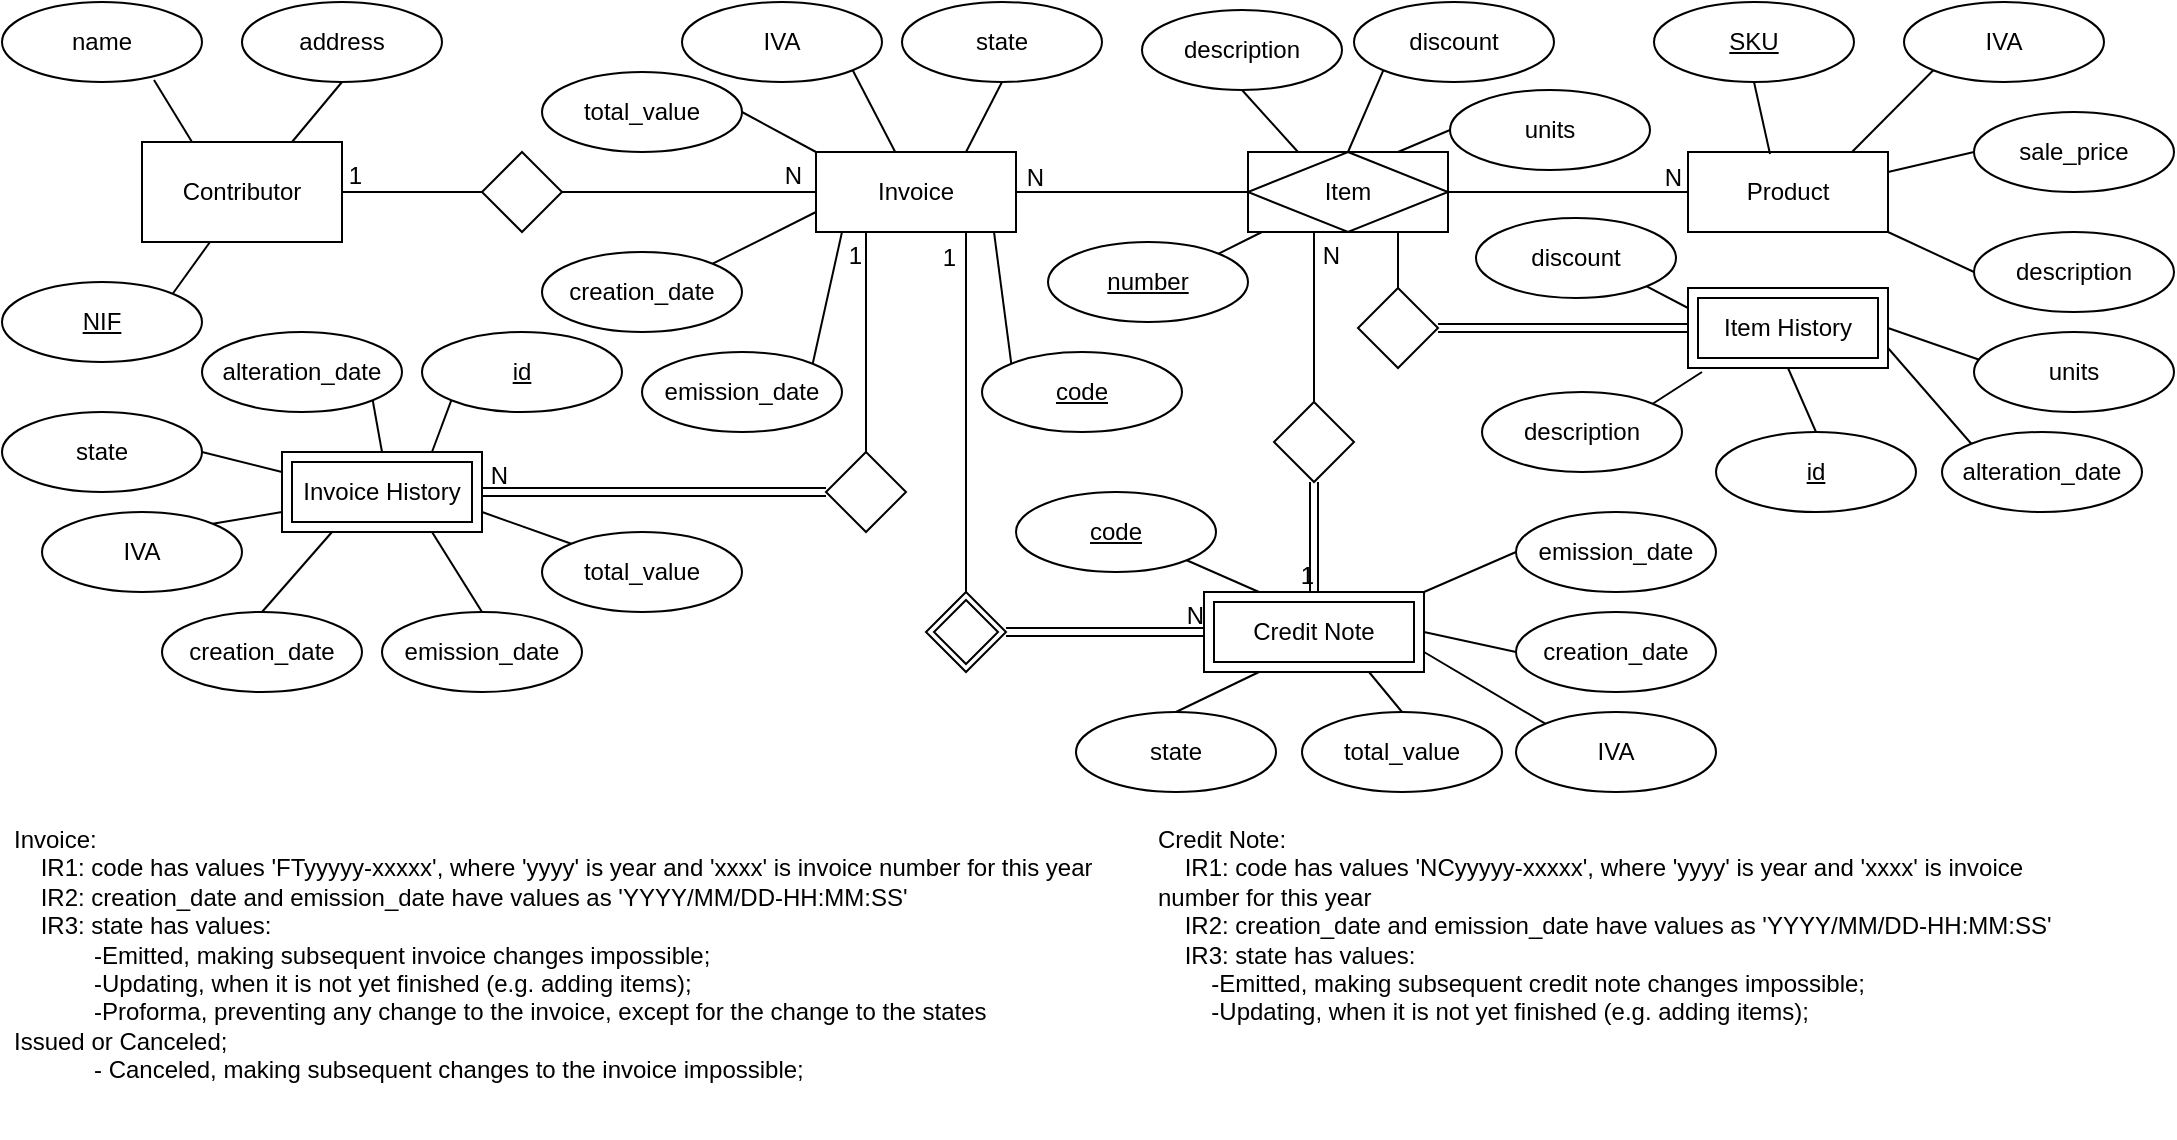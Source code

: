 <mxfile version="13.9.9" type="device"><diagram id="_QefGMFby_ssauYC7a9J" name="Page-1"><mxGraphModel dx="2266" dy="762" grid="1" gridSize="10" guides="1" tooltips="1" connect="1" arrows="1" fold="1" page="1" pageScale="1" pageWidth="850" pageHeight="1100" math="0" shadow="0"><root><mxCell id="0"/><mxCell id="1" parent="0"/><mxCell id="U_TX1g7S77VeadPZJB8o-40" value="Credit Note" style="shape=ext;margin=3;double=1;whiteSpace=wrap;html=1;align=center;rounded=0;shadow=0;glass=0;sketch=0;strokeColor=#000000;gradientColor=none;" parent="1" vertex="1"><mxGeometry x="-79" y="350" width="110" height="40" as="geometry"/></mxCell><mxCell id="U_TX1g7S77VeadPZJB8o-41" value="Item" style="shape=associativeEntity;whiteSpace=wrap;html=1;align=center;rounded=0;shadow=0;glass=0;sketch=0;strokeColor=#000000;gradientColor=none;" parent="1" vertex="1"><mxGeometry x="-57" y="130" width="100" height="40" as="geometry"/></mxCell><mxCell id="U_TX1g7S77VeadPZJB8o-44" style="edgeStyle=orthogonalEdgeStyle;rounded=0;orthogonalLoop=1;jettySize=auto;html=1;exitX=0.5;exitY=1;exitDx=0;exitDy=0;" parent="1" source="U_TX1g7S77VeadPZJB8o-40" target="U_TX1g7S77VeadPZJB8o-40" edge="1"><mxGeometry relative="1" as="geometry"/></mxCell><mxCell id="U_TX1g7S77VeadPZJB8o-46" value="" style="shape=rhombus;double=1;perimeter=rhombusPerimeter;whiteSpace=wrap;html=1;align=center;rounded=0;shadow=0;glass=0;sketch=0;strokeColor=#000000;gradientColor=none;" parent="1" vertex="1"><mxGeometry x="-218" y="350" width="40" height="40" as="geometry"/></mxCell><mxCell id="U_TX1g7S77VeadPZJB8o-49" value="Invoice" style="whiteSpace=wrap;html=1;align=center;rounded=0;shadow=0;glass=0;sketch=0;strokeColor=#000000;gradientColor=none;" parent="1" vertex="1"><mxGeometry x="-273" y="130" width="100" height="40" as="geometry"/></mxCell><mxCell id="U_TX1g7S77VeadPZJB8o-50" value="Product" style="whiteSpace=wrap;html=1;align=center;rounded=0;shadow=0;glass=0;sketch=0;strokeColor=#000000;gradientColor=none;" parent="1" vertex="1"><mxGeometry x="163" y="130" width="100" height="40" as="geometry"/></mxCell><mxCell id="U_TX1g7S77VeadPZJB8o-153" style="edgeStyle=none;rounded=0;orthogonalLoop=1;jettySize=auto;html=1;exitX=0.5;exitY=1;exitDx=0;exitDy=0;entryX=0.25;entryY=0;entryDx=0;entryDy=0;endArrow=none;endFill=0;strokeColor=#000000;" parent="1" source="U_TX1g7S77VeadPZJB8o-51" target="U_TX1g7S77VeadPZJB8o-41" edge="1"><mxGeometry relative="1" as="geometry"/></mxCell><mxCell id="U_TX1g7S77VeadPZJB8o-51" value="description" style="ellipse;whiteSpace=wrap;html=1;align=center;rounded=0;shadow=0;glass=0;sketch=0;strokeColor=#000000;gradientColor=none;" parent="1" vertex="1"><mxGeometry x="-110" y="59" width="100" height="40" as="geometry"/></mxCell><mxCell id="U_TX1g7S77VeadPZJB8o-142" style="edgeStyle=none;rounded=0;orthogonalLoop=1;jettySize=auto;html=1;exitX=1;exitY=0;exitDx=0;exitDy=0;endArrow=none;endFill=0;strokeColor=#000000;" parent="1" source="U_TX1g7S77VeadPZJB8o-52" edge="1"><mxGeometry relative="1" as="geometry"><mxPoint x="-50" y="170" as="targetPoint"/></mxGeometry></mxCell><mxCell id="U_TX1g7S77VeadPZJB8o-52" value="number" style="ellipse;whiteSpace=wrap;html=1;align=center;fontStyle=4;rounded=0;shadow=0;glass=0;sketch=0;strokeColor=#000000;gradientColor=none;" parent="1" vertex="1"><mxGeometry x="-157" y="175" width="100" height="40" as="geometry"/></mxCell><mxCell id="U_TX1g7S77VeadPZJB8o-140" style="edgeStyle=none;rounded=0;orthogonalLoop=1;jettySize=auto;html=1;exitX=0;exitY=1;exitDx=0;exitDy=0;entryX=0.5;entryY=0;entryDx=0;entryDy=0;endArrow=none;endFill=0;strokeColor=#000000;" parent="1" source="U_TX1g7S77VeadPZJB8o-53" target="U_TX1g7S77VeadPZJB8o-41" edge="1"><mxGeometry relative="1" as="geometry"/></mxCell><mxCell id="U_TX1g7S77VeadPZJB8o-53" value="discount" style="ellipse;whiteSpace=wrap;html=1;align=center;rounded=0;shadow=0;glass=0;sketch=0;strokeColor=#000000;gradientColor=none;" parent="1" vertex="1"><mxGeometry x="-4" y="55" width="100" height="40" as="geometry"/></mxCell><mxCell id="U_TX1g7S77VeadPZJB8o-141" style="edgeStyle=none;rounded=0;orthogonalLoop=1;jettySize=auto;html=1;exitX=0;exitY=0.5;exitDx=0;exitDy=0;entryX=0.75;entryY=0;entryDx=0;entryDy=0;endArrow=none;endFill=0;strokeColor=#000000;" parent="1" source="U_TX1g7S77VeadPZJB8o-54" target="U_TX1g7S77VeadPZJB8o-41" edge="1"><mxGeometry relative="1" as="geometry"/></mxCell><mxCell id="U_TX1g7S77VeadPZJB8o-54" value="units" style="ellipse;whiteSpace=wrap;html=1;align=center;rounded=0;shadow=0;glass=0;sketch=0;strokeColor=#000000;gradientColor=none;" parent="1" vertex="1"><mxGeometry x="44" y="99" width="100" height="40" as="geometry"/></mxCell><mxCell id="U_TX1g7S77VeadPZJB8o-138" style="edgeStyle=none;rounded=0;orthogonalLoop=1;jettySize=auto;html=1;exitX=0.5;exitY=1;exitDx=0;exitDy=0;entryX=0.75;entryY=0;entryDx=0;entryDy=0;endArrow=none;endFill=0;strokeColor=#000000;" parent="1" source="U_TX1g7S77VeadPZJB8o-55" target="U_TX1g7S77VeadPZJB8o-49" edge="1"><mxGeometry relative="1" as="geometry"/></mxCell><mxCell id="U_TX1g7S77VeadPZJB8o-55" value="state" style="ellipse;whiteSpace=wrap;html=1;align=center;rounded=0;shadow=0;glass=0;sketch=0;strokeColor=#000000;gradientColor=none;" parent="1" vertex="1"><mxGeometry x="-230" y="55" width="100" height="40" as="geometry"/></mxCell><mxCell id="U_TX1g7S77VeadPZJB8o-139" style="edgeStyle=none;rounded=0;orthogonalLoop=1;jettySize=auto;html=1;exitX=0;exitY=0;exitDx=0;exitDy=0;entryX=0.89;entryY=1;entryDx=0;entryDy=0;entryPerimeter=0;endArrow=none;endFill=0;strokeColor=#000000;" parent="1" source="U_TX1g7S77VeadPZJB8o-56" target="U_TX1g7S77VeadPZJB8o-49" edge="1"><mxGeometry relative="1" as="geometry"/></mxCell><mxCell id="U_TX1g7S77VeadPZJB8o-56" value="code" style="ellipse;whiteSpace=wrap;html=1;align=center;fontStyle=4;rounded=0;shadow=0;glass=0;sketch=0;strokeColor=#000000;gradientColor=none;" parent="1" vertex="1"><mxGeometry x="-190" y="230" width="100" height="40" as="geometry"/></mxCell><mxCell id="U_TX1g7S77VeadPZJB8o-135" style="edgeStyle=none;rounded=0;orthogonalLoop=1;jettySize=auto;html=1;exitX=1;exitY=0;exitDx=0;exitDy=0;endArrow=none;endFill=0;strokeColor=#000000;" parent="1" source="U_TX1g7S77VeadPZJB8o-57" edge="1"><mxGeometry relative="1" as="geometry"><mxPoint x="-260" y="170" as="targetPoint"/></mxGeometry></mxCell><mxCell id="U_TX1g7S77VeadPZJB8o-57" value="emission_date" style="ellipse;whiteSpace=wrap;html=1;align=center;rounded=0;shadow=0;glass=0;sketch=0;strokeColor=#000000;gradientColor=none;" parent="1" vertex="1"><mxGeometry x="-360" y="230" width="100" height="40" as="geometry"/></mxCell><mxCell id="U_TX1g7S77VeadPZJB8o-134" style="edgeStyle=none;rounded=0;orthogonalLoop=1;jettySize=auto;html=1;exitX=1;exitY=0;exitDx=0;exitDy=0;entryX=0;entryY=0.75;entryDx=0;entryDy=0;endArrow=none;endFill=0;strokeColor=#000000;" parent="1" source="U_TX1g7S77VeadPZJB8o-58" target="U_TX1g7S77VeadPZJB8o-49" edge="1"><mxGeometry relative="1" as="geometry"/></mxCell><mxCell id="U_TX1g7S77VeadPZJB8o-58" value="creation_date" style="ellipse;whiteSpace=wrap;html=1;align=center;rounded=0;shadow=0;glass=0;sketch=0;strokeColor=#000000;gradientColor=none;" parent="1" vertex="1"><mxGeometry x="-410" y="180" width="100" height="40" as="geometry"/></mxCell><mxCell id="U_TX1g7S77VeadPZJB8o-136" style="edgeStyle=none;rounded=0;orthogonalLoop=1;jettySize=auto;html=1;exitX=1;exitY=0.5;exitDx=0;exitDy=0;entryX=0;entryY=0;entryDx=0;entryDy=0;endArrow=none;endFill=0;strokeColor=#000000;" parent="1" source="U_TX1g7S77VeadPZJB8o-59" target="U_TX1g7S77VeadPZJB8o-49" edge="1"><mxGeometry relative="1" as="geometry"/></mxCell><mxCell id="U_TX1g7S77VeadPZJB8o-59" value="total_value" style="ellipse;whiteSpace=wrap;html=1;align=center;rounded=0;shadow=0;glass=0;sketch=0;strokeColor=#000000;gradientColor=none;" parent="1" vertex="1"><mxGeometry x="-410" y="90" width="100" height="40" as="geometry"/></mxCell><mxCell id="U_TX1g7S77VeadPZJB8o-137" style="edgeStyle=none;rounded=0;orthogonalLoop=1;jettySize=auto;html=1;exitX=1;exitY=1;exitDx=0;exitDy=0;endArrow=none;endFill=0;strokeColor=#000000;" parent="1" source="U_TX1g7S77VeadPZJB8o-60" target="U_TX1g7S77VeadPZJB8o-49" edge="1"><mxGeometry relative="1" as="geometry"/></mxCell><mxCell id="U_TX1g7S77VeadPZJB8o-60" value="IVA" style="ellipse;whiteSpace=wrap;html=1;align=center;rounded=0;shadow=0;glass=0;sketch=0;strokeColor=#000000;gradientColor=none;" parent="1" vertex="1"><mxGeometry x="-340" y="55" width="100" height="40" as="geometry"/></mxCell><mxCell id="U_TX1g7S77VeadPZJB8o-156" style="edgeStyle=none;rounded=0;orthogonalLoop=1;jettySize=auto;html=1;exitX=1;exitY=1;exitDx=0;exitDy=0;entryX=0.25;entryY=0;entryDx=0;entryDy=0;endArrow=none;endFill=0;strokeColor=#000000;" parent="1" source="U_TX1g7S77VeadPZJB8o-62" target="U_TX1g7S77VeadPZJB8o-40" edge="1"><mxGeometry relative="1" as="geometry"/></mxCell><mxCell id="U_TX1g7S77VeadPZJB8o-62" value="code" style="ellipse;whiteSpace=wrap;html=1;align=center;fontStyle=4;rounded=0;shadow=0;glass=0;sketch=0;strokeColor=#000000;gradientColor=none;" parent="1" vertex="1"><mxGeometry x="-173" y="300" width="100" height="40" as="geometry"/></mxCell><mxCell id="U_TX1g7S77VeadPZJB8o-158" style="edgeStyle=none;rounded=0;orthogonalLoop=1;jettySize=auto;html=1;exitX=0;exitY=0.5;exitDx=0;exitDy=0;entryX=1;entryY=0;entryDx=0;entryDy=0;endArrow=none;endFill=0;strokeColor=#000000;" parent="1" source="U_TX1g7S77VeadPZJB8o-63" target="U_TX1g7S77VeadPZJB8o-40" edge="1"><mxGeometry relative="1" as="geometry"/></mxCell><mxCell id="U_TX1g7S77VeadPZJB8o-63" value="emission_date" style="ellipse;whiteSpace=wrap;html=1;align=center;rounded=0;shadow=0;glass=0;sketch=0;strokeColor=#000000;gradientColor=none;" parent="1" vertex="1"><mxGeometry x="77" y="310" width="100" height="40" as="geometry"/></mxCell><mxCell id="U_TX1g7S77VeadPZJB8o-159" style="edgeStyle=none;rounded=0;orthogonalLoop=1;jettySize=auto;html=1;exitX=0;exitY=0.5;exitDx=0;exitDy=0;entryX=1;entryY=0.5;entryDx=0;entryDy=0;endArrow=none;endFill=0;strokeColor=#000000;" parent="1" source="U_TX1g7S77VeadPZJB8o-64" target="U_TX1g7S77VeadPZJB8o-40" edge="1"><mxGeometry relative="1" as="geometry"/></mxCell><mxCell id="U_TX1g7S77VeadPZJB8o-64" value="creation_date" style="ellipse;whiteSpace=wrap;html=1;align=center;rounded=0;shadow=0;glass=0;sketch=0;strokeColor=#000000;gradientColor=none;" parent="1" vertex="1"><mxGeometry x="77" y="360" width="100" height="40" as="geometry"/></mxCell><mxCell id="U_TX1g7S77VeadPZJB8o-162" style="edgeStyle=none;rounded=0;orthogonalLoop=1;jettySize=auto;html=1;exitX=0.5;exitY=0;exitDx=0;exitDy=0;entryX=0.25;entryY=1;entryDx=0;entryDy=0;endArrow=none;endFill=0;strokeColor=#000000;" parent="1" source="U_TX1g7S77VeadPZJB8o-65" target="U_TX1g7S77VeadPZJB8o-40" edge="1"><mxGeometry relative="1" as="geometry"/></mxCell><mxCell id="U_TX1g7S77VeadPZJB8o-65" value="state" style="ellipse;whiteSpace=wrap;html=1;align=center;rounded=0;shadow=0;glass=0;sketch=0;strokeColor=#000000;gradientColor=none;" parent="1" vertex="1"><mxGeometry x="-143" y="410" width="100" height="40" as="geometry"/></mxCell><mxCell id="U_TX1g7S77VeadPZJB8o-161" style="edgeStyle=none;rounded=0;orthogonalLoop=1;jettySize=auto;html=1;exitX=0.5;exitY=0;exitDx=0;exitDy=0;entryX=0.75;entryY=1;entryDx=0;entryDy=0;endArrow=none;endFill=0;strokeColor=#000000;" parent="1" source="U_TX1g7S77VeadPZJB8o-66" target="U_TX1g7S77VeadPZJB8o-40" edge="1"><mxGeometry relative="1" as="geometry"/></mxCell><mxCell id="U_TX1g7S77VeadPZJB8o-66" value="total_value" style="ellipse;whiteSpace=wrap;html=1;align=center;rounded=0;shadow=0;glass=0;sketch=0;strokeColor=#000000;gradientColor=none;" parent="1" vertex="1"><mxGeometry x="-30" y="410" width="100" height="40" as="geometry"/></mxCell><mxCell id="U_TX1g7S77VeadPZJB8o-160" style="edgeStyle=none;rounded=0;orthogonalLoop=1;jettySize=auto;html=1;exitX=0;exitY=0;exitDx=0;exitDy=0;entryX=1;entryY=0.75;entryDx=0;entryDy=0;endArrow=none;endFill=0;strokeColor=#000000;" parent="1" source="U_TX1g7S77VeadPZJB8o-67" target="U_TX1g7S77VeadPZJB8o-40" edge="1"><mxGeometry relative="1" as="geometry"/></mxCell><mxCell id="U_TX1g7S77VeadPZJB8o-67" value="IVA" style="ellipse;whiteSpace=wrap;html=1;align=center;rounded=0;shadow=0;glass=0;sketch=0;strokeColor=#000000;gradientColor=none;" parent="1" vertex="1"><mxGeometry x="77" y="410" width="100" height="40" as="geometry"/></mxCell><mxCell id="U_TX1g7S77VeadPZJB8o-68" value="Invoice:&#xA;    IR1: code has values 'FTyyyyy-xxxxx', where 'yyyy' is year and 'xxxx' is invoice number for this year&#xA;    IR2: creation_date and emission_date have values as 'YYYY/MM/DD-HH:MM:SS'&#xA;    IR3: state has values:&#xA;            -Emitted, making subsequent invoice changes impossible;&#xA;            -Updating, when it is not yet finished (e.g. adding items);&#xA;            -Proforma, preventing any change to the invoice, except for the change to the states&#xA;Issued or Canceled;&#xA;            - Canceled, making subsequent changes to the invoice impossible;" style="text;strokeColor=none;fillColor=none;spacingLeft=4;spacingRight=4;overflow=hidden;rotatable=0;points=[[0,0.5],[1,0.5]];portConstraint=eastwest;fontSize=12;rounded=0;shadow=0;glass=0;sketch=0;align=left;whiteSpace=wrap;" parent="1" vertex="1"><mxGeometry x="-680" y="460" width="570" height="160" as="geometry"/></mxCell><mxCell id="U_TX1g7S77VeadPZJB8o-69" value="Credit Note:&#xA;    IR1: code has values 'NCyyyyy-xxxxx', where 'yyyy' is year and 'xxxx' is invoice number for this year&#xA;    IR2: creation_date and emission_date have values as 'YYYY/MM/DD-HH:MM:SS'&#xA;    IR3: state has values:&#xA;        -Emitted, making subsequent credit note changes impossible;&#xA;        -Updating, when it is not yet finished (e.g. adding items);" style="text;strokeColor=none;fillColor=none;spacingLeft=4;spacingRight=4;overflow=hidden;rotatable=0;points=[[0,0.5],[1,0.5]];portConstraint=eastwest;fontSize=12;rounded=0;shadow=0;glass=0;sketch=0;align=left;whiteSpace=wrap;" parent="1" vertex="1"><mxGeometry x="-108.5" y="460" width="457" height="130" as="geometry"/></mxCell><mxCell id="U_TX1g7S77VeadPZJB8o-150" style="edgeStyle=none;rounded=0;orthogonalLoop=1;jettySize=auto;html=1;exitX=0;exitY=1;exitDx=0;exitDy=0;entryX=0.82;entryY=0;entryDx=0;entryDy=0;entryPerimeter=0;endArrow=none;endFill=0;strokeColor=#000000;" parent="1" source="U_TX1g7S77VeadPZJB8o-74" target="U_TX1g7S77VeadPZJB8o-50" edge="1"><mxGeometry relative="1" as="geometry"/></mxCell><mxCell id="U_TX1g7S77VeadPZJB8o-74" value="IVA" style="ellipse;whiteSpace=wrap;html=1;align=center;rounded=0;shadow=0;glass=0;sketch=0;strokeColor=#000000;gradientColor=none;" parent="1" vertex="1"><mxGeometry x="271" y="55" width="100" height="40" as="geometry"/></mxCell><mxCell id="U_TX1g7S77VeadPZJB8o-149" style="edgeStyle=none;rounded=0;orthogonalLoop=1;jettySize=auto;html=1;exitX=0;exitY=0.5;exitDx=0;exitDy=0;entryX=1;entryY=0.25;entryDx=0;entryDy=0;endArrow=none;endFill=0;strokeColor=#000000;" parent="1" source="U_TX1g7S77VeadPZJB8o-75" target="U_TX1g7S77VeadPZJB8o-50" edge="1"><mxGeometry relative="1" as="geometry"/></mxCell><mxCell id="U_TX1g7S77VeadPZJB8o-75" value="sale_price" style="ellipse;whiteSpace=wrap;html=1;align=center;rounded=0;shadow=0;glass=0;sketch=0;strokeColor=#000000;gradientColor=none;" parent="1" vertex="1"><mxGeometry x="306" y="110" width="100" height="40" as="geometry"/></mxCell><mxCell id="U_TX1g7S77VeadPZJB8o-148" style="edgeStyle=none;rounded=0;orthogonalLoop=1;jettySize=auto;html=1;exitX=0;exitY=0.5;exitDx=0;exitDy=0;entryX=1;entryY=1;entryDx=0;entryDy=0;endArrow=none;endFill=0;strokeColor=#000000;" parent="1" source="U_TX1g7S77VeadPZJB8o-76" target="U_TX1g7S77VeadPZJB8o-50" edge="1"><mxGeometry relative="1" as="geometry"/></mxCell><mxCell id="U_TX1g7S77VeadPZJB8o-76" value="description" style="ellipse;whiteSpace=wrap;html=1;align=center;rounded=0;shadow=0;glass=0;sketch=0;strokeColor=#000000;gradientColor=none;" parent="1" vertex="1"><mxGeometry x="306" y="170" width="100" height="40" as="geometry"/></mxCell><mxCell id="U_TX1g7S77VeadPZJB8o-144" style="edgeStyle=none;rounded=0;orthogonalLoop=1;jettySize=auto;html=1;exitX=0.5;exitY=1;exitDx=0;exitDy=0;entryX=0.41;entryY=0.025;entryDx=0;entryDy=0;entryPerimeter=0;endArrow=none;endFill=0;strokeColor=#000000;" parent="1" source="U_TX1g7S77VeadPZJB8o-77" target="U_TX1g7S77VeadPZJB8o-50" edge="1"><mxGeometry relative="1" as="geometry"/></mxCell><mxCell id="U_TX1g7S77VeadPZJB8o-77" value="SKU" style="ellipse;whiteSpace=wrap;html=1;align=center;fontStyle=4;rounded=0;shadow=0;glass=0;sketch=0;strokeColor=#000000;gradientColor=none;" parent="1" vertex="1"><mxGeometry x="146" y="55" width="100" height="40" as="geometry"/></mxCell><mxCell id="U_TX1g7S77VeadPZJB8o-79" value="" style="shape=rhombus;perimeter=rhombusPerimeter;whiteSpace=wrap;html=1;align=center;rounded=0;shadow=0;glass=0;sketch=0;strokeColor=#000000;gradientColor=none;" parent="1" vertex="1"><mxGeometry x="-440" y="130" width="40" height="40" as="geometry"/></mxCell><mxCell id="U_TX1g7S77VeadPZJB8o-80" value="Contributor" style="whiteSpace=wrap;html=1;align=center;rounded=0;shadow=0;glass=0;sketch=0;strokeColor=#000000;gradientColor=none;" parent="1" vertex="1"><mxGeometry x="-610" y="125" width="100" height="50" as="geometry"/></mxCell><mxCell id="U_TX1g7S77VeadPZJB8o-81" value="" style="shape=rhombus;perimeter=rhombusPerimeter;whiteSpace=wrap;html=1;align=center;rounded=0;shadow=0;glass=0;sketch=0;strokeColor=#000000;gradientColor=none;" parent="1" vertex="1"><mxGeometry x="-268" y="280" width="40" height="40" as="geometry"/></mxCell><mxCell id="U_TX1g7S77VeadPZJB8o-127" style="edgeStyle=none;rounded=0;orthogonalLoop=1;jettySize=auto;html=1;exitX=1;exitY=0;exitDx=0;exitDy=0;entryX=0.34;entryY=1;entryDx=0;entryDy=0;entryPerimeter=0;endArrow=none;endFill=0;strokeColor=#000000;" parent="1" source="U_TX1g7S77VeadPZJB8o-84" target="U_TX1g7S77VeadPZJB8o-80" edge="1"><mxGeometry relative="1" as="geometry"/></mxCell><mxCell id="U_TX1g7S77VeadPZJB8o-84" value="NIF" style="ellipse;whiteSpace=wrap;html=1;align=center;fontStyle=4;rounded=0;shadow=0;glass=0;sketch=0;strokeColor=#000000;gradientColor=none;" parent="1" vertex="1"><mxGeometry x="-680" y="195" width="100" height="40" as="geometry"/></mxCell><mxCell id="U_TX1g7S77VeadPZJB8o-125" style="rounded=0;orthogonalLoop=1;jettySize=auto;html=1;exitX=0.76;exitY=0.975;exitDx=0;exitDy=0;entryX=0.25;entryY=0;entryDx=0;entryDy=0;endArrow=none;endFill=0;strokeColor=#000000;exitPerimeter=0;" parent="1" source="U_TX1g7S77VeadPZJB8o-85" target="U_TX1g7S77VeadPZJB8o-80" edge="1"><mxGeometry relative="1" as="geometry"/></mxCell><mxCell id="U_TX1g7S77VeadPZJB8o-85" value="&lt;div&gt;name&lt;/div&gt;" style="ellipse;whiteSpace=wrap;html=1;align=center;rounded=0;shadow=0;glass=0;sketch=0;strokeColor=#000000;gradientColor=none;" parent="1" vertex="1"><mxGeometry x="-680" y="55" width="100" height="40" as="geometry"/></mxCell><mxCell id="U_TX1g7S77VeadPZJB8o-154" style="edgeStyle=none;rounded=0;orthogonalLoop=1;jettySize=auto;html=1;exitX=0.5;exitY=1;exitDx=0;exitDy=0;entryX=0.75;entryY=0;entryDx=0;entryDy=0;endArrow=none;endFill=0;strokeColor=#000000;" parent="1" source="U_TX1g7S77VeadPZJB8o-86" target="U_TX1g7S77VeadPZJB8o-80" edge="1"><mxGeometry relative="1" as="geometry"/></mxCell><mxCell id="U_TX1g7S77VeadPZJB8o-86" value="address" style="ellipse;whiteSpace=wrap;html=1;align=center;rounded=0;shadow=0;glass=0;sketch=0;strokeColor=#000000;gradientColor=none;" parent="1" vertex="1"><mxGeometry x="-560" y="55" width="100" height="40" as="geometry"/></mxCell><mxCell id="U_TX1g7S77VeadPZJB8o-130" style="edgeStyle=none;rounded=0;orthogonalLoop=1;jettySize=auto;html=1;exitX=0.5;exitY=0;exitDx=0;exitDy=0;entryX=0.25;entryY=1;entryDx=0;entryDy=0;endArrow=none;endFill=0;strokeColor=#000000;" parent="1" source="U_TX1g7S77VeadPZJB8o-87" edge="1"><mxGeometry relative="1" as="geometry"><mxPoint x="-515" y="320" as="targetPoint"/></mxGeometry></mxCell><mxCell id="U_TX1g7S77VeadPZJB8o-87" value="creation_date" style="ellipse;whiteSpace=wrap;html=1;align=center;rounded=0;shadow=0;glass=0;sketch=0;strokeColor=#000000;gradientColor=none;" parent="1" vertex="1"><mxGeometry x="-600" y="360" width="100" height="40" as="geometry"/></mxCell><mxCell id="U_TX1g7S77VeadPZJB8o-155" style="edgeStyle=none;rounded=0;orthogonalLoop=1;jettySize=auto;html=1;exitX=0.5;exitY=0;exitDx=0;exitDy=0;entryX=0.75;entryY=1;entryDx=0;entryDy=0;endArrow=none;endFill=0;strokeColor=#000000;" parent="1" source="U_TX1g7S77VeadPZJB8o-88" edge="1"><mxGeometry relative="1" as="geometry"><mxPoint x="-465" y="320" as="targetPoint"/></mxGeometry></mxCell><mxCell id="U_TX1g7S77VeadPZJB8o-88" value="emission_date" style="ellipse;whiteSpace=wrap;html=1;align=center;rounded=0;shadow=0;glass=0;sketch=0;strokeColor=#000000;gradientColor=none;" parent="1" vertex="1"><mxGeometry x="-490" y="360" width="100" height="40" as="geometry"/></mxCell><mxCell id="U_TX1g7S77VeadPZJB8o-132" style="edgeStyle=none;rounded=0;orthogonalLoop=1;jettySize=auto;html=1;exitX=0;exitY=0;exitDx=0;exitDy=0;entryX=1;entryY=0.75;entryDx=0;entryDy=0;endArrow=none;endFill=0;strokeColor=#000000;" parent="1" source="U_TX1g7S77VeadPZJB8o-89" edge="1"><mxGeometry relative="1" as="geometry"><mxPoint x="-440" y="310" as="targetPoint"/></mxGeometry></mxCell><mxCell id="U_TX1g7S77VeadPZJB8o-89" value="total_value" style="ellipse;whiteSpace=wrap;html=1;align=center;rounded=0;shadow=0;glass=0;sketch=0;strokeColor=#000000;gradientColor=none;" parent="1" vertex="1"><mxGeometry x="-410" y="320" width="100" height="40" as="geometry"/></mxCell><mxCell id="U_TX1g7S77VeadPZJB8o-129" style="edgeStyle=none;rounded=0;orthogonalLoop=1;jettySize=auto;html=1;exitX=1;exitY=0;exitDx=0;exitDy=0;entryX=0;entryY=0.75;entryDx=0;entryDy=0;endArrow=none;endFill=0;strokeColor=#000000;" parent="1" source="U_TX1g7S77VeadPZJB8o-90" edge="1"><mxGeometry relative="1" as="geometry"><mxPoint x="-540" y="310" as="targetPoint"/></mxGeometry></mxCell><mxCell id="U_TX1g7S77VeadPZJB8o-90" value="IVA" style="ellipse;whiteSpace=wrap;html=1;align=center;rounded=0;shadow=0;glass=0;sketch=0;strokeColor=#000000;gradientColor=none;" parent="1" vertex="1"><mxGeometry x="-660" y="310" width="100" height="40" as="geometry"/></mxCell><mxCell id="U_TX1g7S77VeadPZJB8o-128" style="edgeStyle=none;rounded=0;orthogonalLoop=1;jettySize=auto;html=1;exitX=1;exitY=0.5;exitDx=0;exitDy=0;entryX=0;entryY=0.25;entryDx=0;entryDy=0;endArrow=none;endFill=0;strokeColor=#000000;" parent="1" source="U_TX1g7S77VeadPZJB8o-92" edge="1"><mxGeometry relative="1" as="geometry"><mxPoint x="-540" y="290" as="targetPoint"/></mxGeometry></mxCell><mxCell id="U_TX1g7S77VeadPZJB8o-92" value="state" style="ellipse;whiteSpace=wrap;html=1;align=center;rounded=0;shadow=0;glass=0;sketch=0;strokeColor=#000000;gradientColor=none;" parent="1" vertex="1"><mxGeometry x="-680" y="260" width="100" height="40" as="geometry"/></mxCell><mxCell id="U_TX1g7S77VeadPZJB8o-133" style="edgeStyle=none;rounded=0;orthogonalLoop=1;jettySize=auto;html=1;exitX=1;exitY=1;exitDx=0;exitDy=0;entryX=0.5;entryY=0;entryDx=0;entryDy=0;endArrow=none;endFill=0;strokeColor=#000000;" parent="1" source="U_TX1g7S77VeadPZJB8o-93" edge="1"><mxGeometry relative="1" as="geometry"><mxPoint x="-490" y="280" as="targetPoint"/></mxGeometry></mxCell><mxCell id="U_TX1g7S77VeadPZJB8o-93" value="&lt;div&gt;alteration_date&lt;/div&gt;" style="ellipse;whiteSpace=wrap;html=1;align=center;rounded=0;shadow=0;glass=0;sketch=0;strokeColor=#000000;gradientColor=none;" parent="1" vertex="1"><mxGeometry x="-580" y="220" width="100" height="40" as="geometry"/></mxCell><mxCell id="U_TX1g7S77VeadPZJB8o-97" value="" style="endArrow=none;html=1;rounded=0;strokeColor=#000000;exitX=1;exitY=0.5;exitDx=0;exitDy=0;entryX=0;entryY=0.5;entryDx=0;entryDy=0;" parent="1" source="U_TX1g7S77VeadPZJB8o-79" target="U_TX1g7S77VeadPZJB8o-49" edge="1"><mxGeometry relative="1" as="geometry"><mxPoint x="-370" y="170" as="sourcePoint"/><mxPoint x="-70" y="330" as="targetPoint"/></mxGeometry></mxCell><mxCell id="U_TX1g7S77VeadPZJB8o-98" value="N" style="resizable=0;html=1;align=right;verticalAlign=bottom;" parent="U_TX1g7S77VeadPZJB8o-97" connectable="0" vertex="1"><mxGeometry x="1" relative="1" as="geometry"><mxPoint x="-7" as="offset"/></mxGeometry></mxCell><mxCell id="U_TX1g7S77VeadPZJB8o-99" value="" style="endArrow=none;html=1;rounded=0;strokeColor=#000000;entryX=1;entryY=0.5;entryDx=0;entryDy=0;exitX=0;exitY=0.5;exitDx=0;exitDy=0;" parent="1" source="U_TX1g7S77VeadPZJB8o-79" target="U_TX1g7S77VeadPZJB8o-80" edge="1"><mxGeometry relative="1" as="geometry"><mxPoint x="-230" y="330" as="sourcePoint"/><mxPoint x="-70" y="330" as="targetPoint"/></mxGeometry></mxCell><mxCell id="U_TX1g7S77VeadPZJB8o-100" value="1" style="resizable=0;html=1;align=right;verticalAlign=bottom;" parent="U_TX1g7S77VeadPZJB8o-99" connectable="0" vertex="1"><mxGeometry x="1" relative="1" as="geometry"><mxPoint x="10" as="offset"/></mxGeometry></mxCell><mxCell id="U_TX1g7S77VeadPZJB8o-101" value="" style="endArrow=none;html=1;rounded=0;strokeColor=#000000;exitX=0.5;exitY=0;exitDx=0;exitDy=0;entryX=0.25;entryY=1;entryDx=0;entryDy=0;" parent="1" source="U_TX1g7S77VeadPZJB8o-81" target="U_TX1g7S77VeadPZJB8o-49" edge="1"><mxGeometry relative="1" as="geometry"><mxPoint x="-230" y="330" as="sourcePoint"/><mxPoint x="-70" y="330" as="targetPoint"/></mxGeometry></mxCell><mxCell id="U_TX1g7S77VeadPZJB8o-102" value="1" style="resizable=0;html=1;align=right;verticalAlign=bottom;" parent="U_TX1g7S77VeadPZJB8o-101" connectable="0" vertex="1"><mxGeometry x="1" relative="1" as="geometry"><mxPoint x="-2" y="20.71" as="offset"/></mxGeometry></mxCell><mxCell id="U_TX1g7S77VeadPZJB8o-103" value="" style="endArrow=none;html=1;rounded=0;strokeColor=#000000;entryX=1;entryY=0.5;entryDx=0;entryDy=0;exitX=0;exitY=0.5;exitDx=0;exitDy=0;shape=link;" parent="1" source="U_TX1g7S77VeadPZJB8o-81" edge="1"><mxGeometry relative="1" as="geometry"><mxPoint x="-230" y="330" as="sourcePoint"/><mxPoint x="-440" y="300" as="targetPoint"/></mxGeometry></mxCell><mxCell id="U_TX1g7S77VeadPZJB8o-104" value="N" style="resizable=0;html=1;align=right;verticalAlign=bottom;" parent="U_TX1g7S77VeadPZJB8o-103" connectable="0" vertex="1"><mxGeometry x="1" relative="1" as="geometry"><mxPoint x="13" as="offset"/></mxGeometry></mxCell><mxCell id="U_TX1g7S77VeadPZJB8o-111" value="" style="endArrow=none;html=1;rounded=0;strokeColor=#000000;exitX=1;exitY=0.5;exitDx=0;exitDy=0;entryX=0;entryY=0.5;entryDx=0;entryDy=0;" parent="1" source="U_TX1g7S77VeadPZJB8o-41" target="U_TX1g7S77VeadPZJB8o-50" edge="1"><mxGeometry relative="1" as="geometry"><mxPoint x="-214" y="330" as="sourcePoint"/><mxPoint x="-54" y="330" as="targetPoint"/></mxGeometry></mxCell><mxCell id="U_TX1g7S77VeadPZJB8o-112" value="N" style="resizable=0;html=1;align=right;verticalAlign=bottom;" parent="U_TX1g7S77VeadPZJB8o-111" connectable="0" vertex="1"><mxGeometry x="1" relative="1" as="geometry"><mxPoint x="-3" y="1" as="offset"/></mxGeometry></mxCell><mxCell id="U_TX1g7S77VeadPZJB8o-115" value="" style="endArrow=none;html=1;rounded=0;strokeColor=#000000;exitX=0.5;exitY=0;exitDx=0;exitDy=0;entryX=0.33;entryY=1;entryDx=0;entryDy=0;entryPerimeter=0;" parent="1" source="2uzo3o3l-wpWaO7oDpLX-2" target="U_TX1g7S77VeadPZJB8o-41" edge="1"><mxGeometry relative="1" as="geometry"><mxPoint x="-23.25" y="250" as="sourcePoint"/><mxPoint x="-21" y="171" as="targetPoint"/></mxGeometry></mxCell><mxCell id="U_TX1g7S77VeadPZJB8o-116" value="N" style="resizable=0;html=1;align=right;verticalAlign=bottom;" parent="U_TX1g7S77VeadPZJB8o-115" connectable="0" vertex="1"><mxGeometry x="1" relative="1" as="geometry"><mxPoint x="13" y="20" as="offset"/></mxGeometry></mxCell><mxCell id="U_TX1g7S77VeadPZJB8o-119" value="" style="endArrow=none;html=1;rounded=0;strokeColor=#000000;exitX=0.5;exitY=1;exitDx=0;exitDy=0;entryX=0.5;entryY=0;entryDx=0;entryDy=0;shape=link;" parent="1" target="U_TX1g7S77VeadPZJB8o-40" edge="1" source="2uzo3o3l-wpWaO7oDpLX-2"><mxGeometry relative="1" as="geometry"><mxPoint x="-23.25" y="300" as="sourcePoint"/><mxPoint x="-18" y="350" as="targetPoint"/></mxGeometry></mxCell><mxCell id="U_TX1g7S77VeadPZJB8o-120" value="1" style="resizable=0;html=1;align=right;verticalAlign=bottom;" parent="U_TX1g7S77VeadPZJB8o-119" connectable="0" vertex="1"><mxGeometry x="1" relative="1" as="geometry"/></mxCell><mxCell id="U_TX1g7S77VeadPZJB8o-121" value="" style="shape=link;html=1;rounded=0;endArrow=none;endFill=0;strokeColor=#000000;exitX=1;exitY=0.5;exitDx=0;exitDy=0;entryX=0;entryY=0.5;entryDx=0;entryDy=0;" parent="1" source="U_TX1g7S77VeadPZJB8o-46" target="U_TX1g7S77VeadPZJB8o-40" edge="1"><mxGeometry relative="1" as="geometry"><mxPoint x="-230" y="330" as="sourcePoint"/><mxPoint x="-70" y="330" as="targetPoint"/></mxGeometry></mxCell><mxCell id="U_TX1g7S77VeadPZJB8o-122" value="N" style="resizable=0;html=1;align=right;verticalAlign=bottom;" parent="U_TX1g7S77VeadPZJB8o-121" connectable="0" vertex="1"><mxGeometry x="1" relative="1" as="geometry"/></mxCell><mxCell id="U_TX1g7S77VeadPZJB8o-123" value="" style="endArrow=none;html=1;rounded=0;strokeColor=#000000;exitX=0.5;exitY=0;exitDx=0;exitDy=0;entryX=0.75;entryY=1;entryDx=0;entryDy=0;" parent="1" source="U_TX1g7S77VeadPZJB8o-46" target="U_TX1g7S77VeadPZJB8o-49" edge="1"><mxGeometry relative="1" as="geometry"><mxPoint x="-230" y="330" as="sourcePoint"/><mxPoint x="-70" y="330" as="targetPoint"/></mxGeometry></mxCell><mxCell id="U_TX1g7S77VeadPZJB8o-124" value="1" style="resizable=0;html=1;align=right;verticalAlign=bottom;" parent="U_TX1g7S77VeadPZJB8o-123" connectable="0" vertex="1"><mxGeometry x="1" relative="1" as="geometry"><mxPoint x="-5" y="21" as="offset"/></mxGeometry></mxCell><mxCell id="vvv6XwBPWz_YerHJgBAh-4" style="rounded=0;orthogonalLoop=1;jettySize=auto;html=1;exitX=0;exitY=1;exitDx=0;exitDy=0;entryX=0.75;entryY=0;entryDx=0;entryDy=0;endArrow=none;endFill=0;" parent="1" source="vvv6XwBPWz_YerHJgBAh-3" edge="1"><mxGeometry relative="1" as="geometry"><mxPoint x="-465" y="280" as="targetPoint"/></mxGeometry></mxCell><mxCell id="vvv6XwBPWz_YerHJgBAh-3" value="id" style="ellipse;whiteSpace=wrap;html=1;align=center;fontStyle=4;" parent="1" vertex="1"><mxGeometry x="-470" y="220" width="100" height="40" as="geometry"/></mxCell><mxCell id="2uzo3o3l-wpWaO7oDpLX-1" value="&lt;div&gt;Invoice History&lt;/div&gt;" style="shape=ext;margin=3;double=1;whiteSpace=wrap;html=1;align=center;" vertex="1" parent="1"><mxGeometry x="-540" y="280" width="100" height="40" as="geometry"/></mxCell><mxCell id="2uzo3o3l-wpWaO7oDpLX-2" value="" style="shape=rhombus;perimeter=rhombusPerimeter;whiteSpace=wrap;html=1;align=center;rounded=0;shadow=0;glass=0;sketch=0;strokeColor=#000000;gradientColor=none;" vertex="1" parent="1"><mxGeometry x="-44" y="255" width="40" height="40" as="geometry"/></mxCell><mxCell id="2uzo3o3l-wpWaO7oDpLX-5" value="" style="rounded=0;orthogonalLoop=1;jettySize=auto;html=1;entryX=0.75;entryY=1;entryDx=0;entryDy=0;endArrow=none;endFill=0;" edge="1" parent="1" source="2uzo3o3l-wpWaO7oDpLX-4" target="U_TX1g7S77VeadPZJB8o-41"><mxGeometry relative="1" as="geometry"/></mxCell><mxCell id="2uzo3o3l-wpWaO7oDpLX-12" style="edgeStyle=none;rounded=0;orthogonalLoop=1;jettySize=auto;html=1;exitX=1;exitY=0.5;exitDx=0;exitDy=0;entryX=0;entryY=0.5;entryDx=0;entryDy=0;endArrow=none;endFill=0;shape=link;" edge="1" parent="1" source="2uzo3o3l-wpWaO7oDpLX-4" target="2uzo3o3l-wpWaO7oDpLX-11"><mxGeometry relative="1" as="geometry"/></mxCell><mxCell id="2uzo3o3l-wpWaO7oDpLX-4" value="" style="shape=rhombus;perimeter=rhombusPerimeter;whiteSpace=wrap;html=1;align=center;rounded=0;shadow=0;glass=0;sketch=0;strokeColor=#000000;gradientColor=none;" vertex="1" parent="1"><mxGeometry x="-2" y="198" width="40" height="40" as="geometry"/></mxCell><mxCell id="2uzo3o3l-wpWaO7oDpLX-11" value="Item History" style="shape=ext;margin=3;double=1;whiteSpace=wrap;html=1;align=center;" vertex="1" parent="1"><mxGeometry x="163" y="198" width="100" height="40" as="geometry"/></mxCell><mxCell id="2uzo3o3l-wpWaO7oDpLX-19" style="edgeStyle=none;rounded=0;orthogonalLoop=1;jettySize=auto;html=1;exitX=1;exitY=0;exitDx=0;exitDy=0;endArrow=none;endFill=0;" edge="1" parent="1" source="2uzo3o3l-wpWaO7oDpLX-14"><mxGeometry relative="1" as="geometry"><mxPoint x="170" y="240" as="targetPoint"/></mxGeometry></mxCell><mxCell id="2uzo3o3l-wpWaO7oDpLX-14" value="description" style="ellipse;whiteSpace=wrap;html=1;align=center;rounded=0;shadow=0;glass=0;sketch=0;strokeColor=#000000;gradientColor=none;" vertex="1" parent="1"><mxGeometry x="60" y="250" width="100" height="40" as="geometry"/></mxCell><mxCell id="2uzo3o3l-wpWaO7oDpLX-17" style="edgeStyle=none;rounded=0;orthogonalLoop=1;jettySize=auto;html=1;exitX=1;exitY=1;exitDx=0;exitDy=0;entryX=0;entryY=0.25;entryDx=0;entryDy=0;endArrow=none;endFill=0;" edge="1" parent="1" source="2uzo3o3l-wpWaO7oDpLX-15" target="2uzo3o3l-wpWaO7oDpLX-11"><mxGeometry relative="1" as="geometry"/></mxCell><mxCell id="2uzo3o3l-wpWaO7oDpLX-15" value="discount" style="ellipse;whiteSpace=wrap;html=1;align=center;rounded=0;shadow=0;glass=0;sketch=0;strokeColor=#000000;gradientColor=none;" vertex="1" parent="1"><mxGeometry x="57" y="163" width="100" height="40" as="geometry"/></mxCell><mxCell id="2uzo3o3l-wpWaO7oDpLX-20" style="edgeStyle=none;rounded=0;orthogonalLoop=1;jettySize=auto;html=1;exitX=0.03;exitY=0.35;exitDx=0;exitDy=0;entryX=1;entryY=0.5;entryDx=0;entryDy=0;endArrow=none;endFill=0;exitPerimeter=0;" edge="1" parent="1" source="2uzo3o3l-wpWaO7oDpLX-16" target="2uzo3o3l-wpWaO7oDpLX-11"><mxGeometry relative="1" as="geometry"/></mxCell><mxCell id="2uzo3o3l-wpWaO7oDpLX-16" value="units" style="ellipse;whiteSpace=wrap;html=1;align=center;rounded=0;shadow=0;glass=0;sketch=0;strokeColor=#000000;gradientColor=none;" vertex="1" parent="1"><mxGeometry x="306" y="220" width="100" height="40" as="geometry"/></mxCell><mxCell id="2uzo3o3l-wpWaO7oDpLX-24" style="edgeStyle=none;rounded=0;orthogonalLoop=1;jettySize=auto;html=1;exitX=0;exitY=0;exitDx=0;exitDy=0;entryX=1;entryY=0.75;entryDx=0;entryDy=0;endArrow=none;endFill=0;" edge="1" parent="1" source="2uzo3o3l-wpWaO7oDpLX-21" target="2uzo3o3l-wpWaO7oDpLX-11"><mxGeometry relative="1" as="geometry"/></mxCell><mxCell id="2uzo3o3l-wpWaO7oDpLX-21" value="alteration_date" style="ellipse;whiteSpace=wrap;html=1;align=center;rounded=0;shadow=0;glass=0;sketch=0;strokeColor=#000000;gradientColor=none;" vertex="1" parent="1"><mxGeometry x="290" y="270" width="100" height="40" as="geometry"/></mxCell><mxCell id="2uzo3o3l-wpWaO7oDpLX-23" style="edgeStyle=none;rounded=0;orthogonalLoop=1;jettySize=auto;html=1;exitX=0.5;exitY=0;exitDx=0;exitDy=0;entryX=0.5;entryY=1;entryDx=0;entryDy=0;endArrow=none;endFill=0;" edge="1" parent="1" source="2uzo3o3l-wpWaO7oDpLX-22" target="2uzo3o3l-wpWaO7oDpLX-11"><mxGeometry relative="1" as="geometry"/></mxCell><mxCell id="2uzo3o3l-wpWaO7oDpLX-22" value="id" style="ellipse;whiteSpace=wrap;html=1;align=center;fontStyle=4;" vertex="1" parent="1"><mxGeometry x="177" y="270" width="100" height="40" as="geometry"/></mxCell><mxCell id="2uzo3o3l-wpWaO7oDpLX-25" value="" style="endArrow=none;html=1;rounded=0;entryX=1;entryY=0.5;entryDx=0;entryDy=0;exitX=0;exitY=0.5;exitDx=0;exitDy=0;" edge="1" parent="1" source="U_TX1g7S77VeadPZJB8o-41" target="U_TX1g7S77VeadPZJB8o-49"><mxGeometry relative="1" as="geometry"><mxPoint x="-220" y="360" as="sourcePoint"/><mxPoint x="-60" y="360" as="targetPoint"/></mxGeometry></mxCell><mxCell id="2uzo3o3l-wpWaO7oDpLX-26" value="N" style="resizable=0;html=1;align=right;verticalAlign=bottom;" connectable="0" vertex="1" parent="2uzo3o3l-wpWaO7oDpLX-25"><mxGeometry x="1" relative="1" as="geometry"><mxPoint x="14" y="1" as="offset"/></mxGeometry></mxCell></root></mxGraphModel></diagram></mxfile>